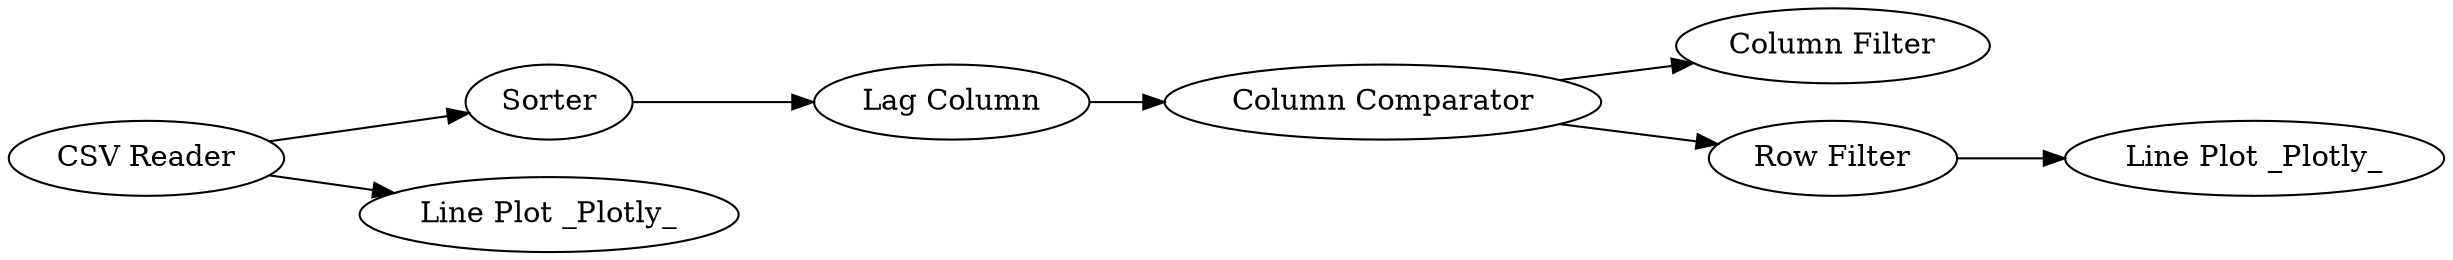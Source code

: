 digraph {
	1 [label="CSV Reader"]
	2 [label=Sorter]
	3 [label="Lag Column"]
	4 [label="Line Plot _Plotly_"]
	5 [label="Column Comparator"]
	6 [label="Column Filter"]
	7 [label="Row Filter"]
	8 [label="Line Plot _Plotly_"]
	1 -> 2
	1 -> 4
	2 -> 3
	3 -> 5
	5 -> 6
	5 -> 7
	7 -> 8
	rankdir=LR
}

